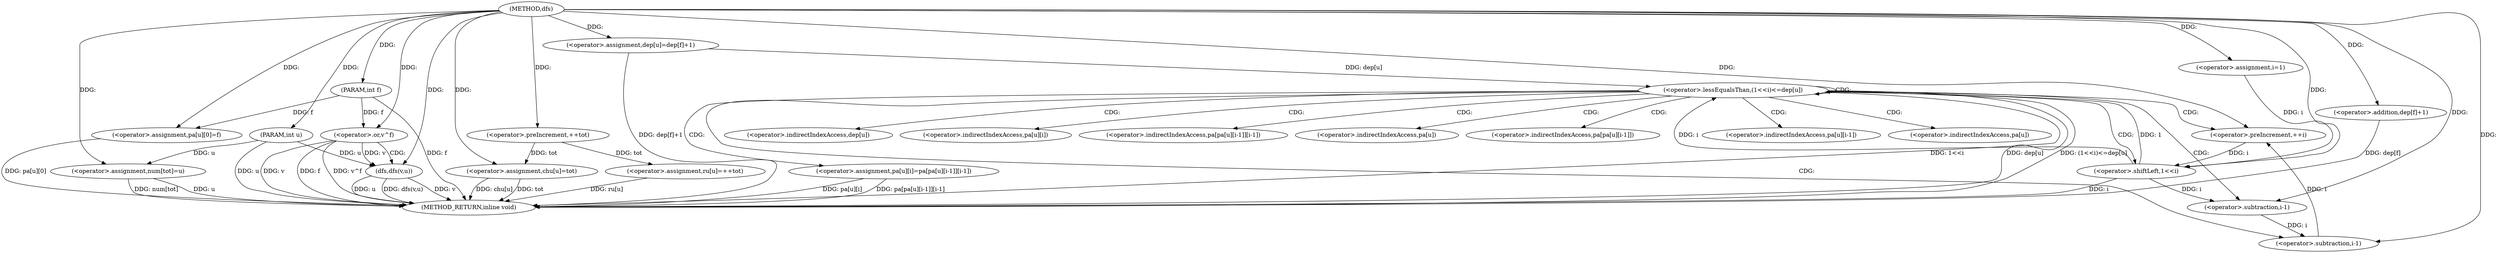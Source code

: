 digraph "dfs" {  
"1000575" [label = "(METHOD,dfs)" ]
"1000652" [label = "(METHOD_RETURN,inline void)" ]
"1000576" [label = "(PARAM,int u)" ]
"1000577" [label = "(PARAM,int f)" ]
"1000579" [label = "(<operator>.assignment,ru[u]=++tot)" ]
"1000585" [label = "(<operator>.assignment,dep[u]=dep[f]+1)" ]
"1000594" [label = "(<operator>.assignment,num[tot]=u)" ]
"1000599" [label = "(<operator>.assignment,pa[u][0]=f)" ]
"1000647" [label = "(<operator>.assignment,chu[u]=tot)" ]
"1000608" [label = "(<operator>.assignment,i=1)" ]
"1000611" [label = "(<operator>.lessEqualsThan,(1<<i)<=dep[u])" ]
"1000618" [label = "(<operator>.preIncrement,++i)" ]
"1000620" [label = "(<operator>.assignment,pa[u][i]=pa[pa[u][i-1]][i-1])" ]
"1000641" [label = "(<operator>.or,v^f)" ]
"1000644" [label = "(dfs,dfs(v,u))" ]
"1000583" [label = "(<operator>.preIncrement,++tot)" ]
"1000589" [label = "(<operator>.addition,dep[f]+1)" ]
"1000612" [label = "(<operator>.shiftLeft,1<<i)" ]
"1000636" [label = "(<operator>.subtraction,i-1)" ]
"1000633" [label = "(<operator>.subtraction,i-1)" ]
"1000615" [label = "(<operator>.indirectIndexAccess,dep[u])" ]
"1000621" [label = "(<operator>.indirectIndexAccess,pa[u][i])" ]
"1000626" [label = "(<operator>.indirectIndexAccess,pa[pa[u][i-1]][i-1])" ]
"1000622" [label = "(<operator>.indirectIndexAccess,pa[u])" ]
"1000627" [label = "(<operator>.indirectIndexAccess,pa[pa[u][i-1]])" ]
"1000629" [label = "(<operator>.indirectIndexAccess,pa[u][i-1])" ]
"1000630" [label = "(<operator>.indirectIndexAccess,pa[u])" ]
  "1000576" -> "1000652"  [ label = "DDG: u"] 
  "1000577" -> "1000652"  [ label = "DDG: f"] 
  "1000579" -> "1000652"  [ label = "DDG: ru[u]"] 
  "1000589" -> "1000652"  [ label = "DDG: dep[f]"] 
  "1000585" -> "1000652"  [ label = "DDG: dep[f]+1"] 
  "1000594" -> "1000652"  [ label = "DDG: num[tot]"] 
  "1000594" -> "1000652"  [ label = "DDG: u"] 
  "1000599" -> "1000652"  [ label = "DDG: pa[u][0]"] 
  "1000612" -> "1000652"  [ label = "DDG: i"] 
  "1000611" -> "1000652"  [ label = "DDG: 1<<i"] 
  "1000611" -> "1000652"  [ label = "DDG: dep[u]"] 
  "1000611" -> "1000652"  [ label = "DDG: (1<<i)<=dep[u]"] 
  "1000641" -> "1000652"  [ label = "DDG: v"] 
  "1000641" -> "1000652"  [ label = "DDG: f"] 
  "1000641" -> "1000652"  [ label = "DDG: v^f"] 
  "1000644" -> "1000652"  [ label = "DDG: v"] 
  "1000644" -> "1000652"  [ label = "DDG: u"] 
  "1000644" -> "1000652"  [ label = "DDG: dfs(v,u)"] 
  "1000647" -> "1000652"  [ label = "DDG: chu[u]"] 
  "1000647" -> "1000652"  [ label = "DDG: tot"] 
  "1000620" -> "1000652"  [ label = "DDG: pa[u][i]"] 
  "1000620" -> "1000652"  [ label = "DDG: pa[pa[u][i-1]][i-1]"] 
  "1000575" -> "1000576"  [ label = "DDG: "] 
  "1000575" -> "1000577"  [ label = "DDG: "] 
  "1000575" -> "1000585"  [ label = "DDG: "] 
  "1000576" -> "1000594"  [ label = "DDG: u"] 
  "1000575" -> "1000594"  [ label = "DDG: "] 
  "1000577" -> "1000599"  [ label = "DDG: f"] 
  "1000575" -> "1000599"  [ label = "DDG: "] 
  "1000583" -> "1000647"  [ label = "DDG: tot"] 
  "1000575" -> "1000647"  [ label = "DDG: "] 
  "1000583" -> "1000579"  [ label = "DDG: tot"] 
  "1000575" -> "1000608"  [ label = "DDG: "] 
  "1000575" -> "1000583"  [ label = "DDG: "] 
  "1000575" -> "1000589"  [ label = "DDG: "] 
  "1000612" -> "1000611"  [ label = "DDG: 1"] 
  "1000612" -> "1000611"  [ label = "DDG: i"] 
  "1000585" -> "1000611"  [ label = "DDG: dep[u]"] 
  "1000636" -> "1000618"  [ label = "DDG: i"] 
  "1000575" -> "1000618"  [ label = "DDG: "] 
  "1000575" -> "1000641"  [ label = "DDG: "] 
  "1000577" -> "1000641"  [ label = "DDG: f"] 
  "1000641" -> "1000644"  [ label = "DDG: v"] 
  "1000575" -> "1000644"  [ label = "DDG: "] 
  "1000576" -> "1000644"  [ label = "DDG: u"] 
  "1000575" -> "1000612"  [ label = "DDG: "] 
  "1000608" -> "1000612"  [ label = "DDG: i"] 
  "1000618" -> "1000612"  [ label = "DDG: i"] 
  "1000633" -> "1000636"  [ label = "DDG: i"] 
  "1000575" -> "1000636"  [ label = "DDG: "] 
  "1000612" -> "1000633"  [ label = "DDG: i"] 
  "1000575" -> "1000633"  [ label = "DDG: "] 
  "1000611" -> "1000633"  [ label = "CDG: "] 
  "1000611" -> "1000618"  [ label = "CDG: "] 
  "1000611" -> "1000629"  [ label = "CDG: "] 
  "1000611" -> "1000612"  [ label = "CDG: "] 
  "1000611" -> "1000620"  [ label = "CDG: "] 
  "1000611" -> "1000626"  [ label = "CDG: "] 
  "1000611" -> "1000621"  [ label = "CDG: "] 
  "1000611" -> "1000627"  [ label = "CDG: "] 
  "1000611" -> "1000611"  [ label = "CDG: "] 
  "1000611" -> "1000615"  [ label = "CDG: "] 
  "1000611" -> "1000622"  [ label = "CDG: "] 
  "1000611" -> "1000636"  [ label = "CDG: "] 
  "1000611" -> "1000630"  [ label = "CDG: "] 
  "1000641" -> "1000644"  [ label = "CDG: "] 
}
